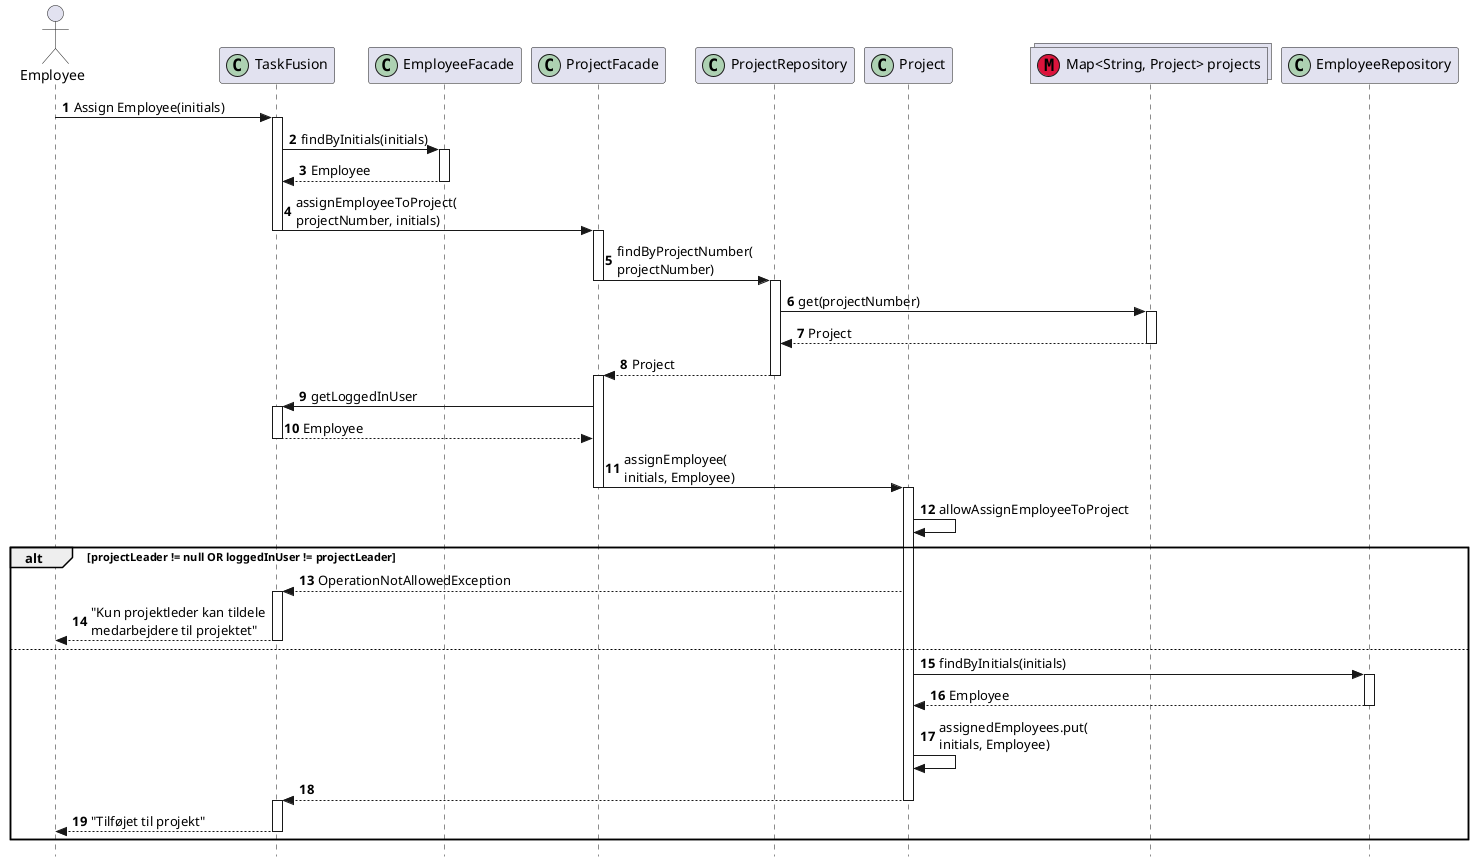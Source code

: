 @startuml seqAssignEmployee
autonumber
hide footbox
skinparam style strictuml
hide unlinked
actor "Employee" as pl
participant "TaskFusion" as app << (C,#ADD1B2) >>
participant "EmployeeFacade" as empfacade << (C,#ADD1B2) >>
participant "ProjectFacade" as projfacade << (C,#ADD1B2) >>
participant "ProjectRepository" as projrepo << (C,#ADD1B2) >>
participant "Project" as project << (C,#ADD1B2) >>
collections "Map<String, Project> projects" as projects << (M,Crimson) >>
participant "EmployeeRepository" as emprepo << (C,#ADD1B2) >>
pl -> app++: Assign Employee(initials)
app -> empfacade++: findByInitials(initials)
empfacade --> app--: Employee
app -> projfacade--++: assignEmployeeToProject(\nprojectNumber, initials)
projfacade -> projrepo--++: findByProjectNumber(\nprojectNumber)
projrepo -> projects++: get(projectNumber)
projects --> projrepo--: Project
projrepo --> projfacade--++: Project
projfacade -> app++: getLoggedInUser
app --> projfacade--: Employee
projfacade -> project --++: assignEmployee(\ninitials, Employee)
project -> project: allowAssignEmployeeToProject
alt projectLeader != null OR loggedInUser != projectLeader
    project --> app++: OperationNotAllowedException
    app --> pl--: "Kun projektleder kan tildele\nmedarbejdere til projektet"
else
    project -> emprepo++: findByInitials(initials)
    emprepo --> project--: Employee
    project -> project: assignedEmployees.put(\ninitials, Employee)
    project --> app--++
    app --> pl--: "Tilføjet til projekt"
end
@enduml